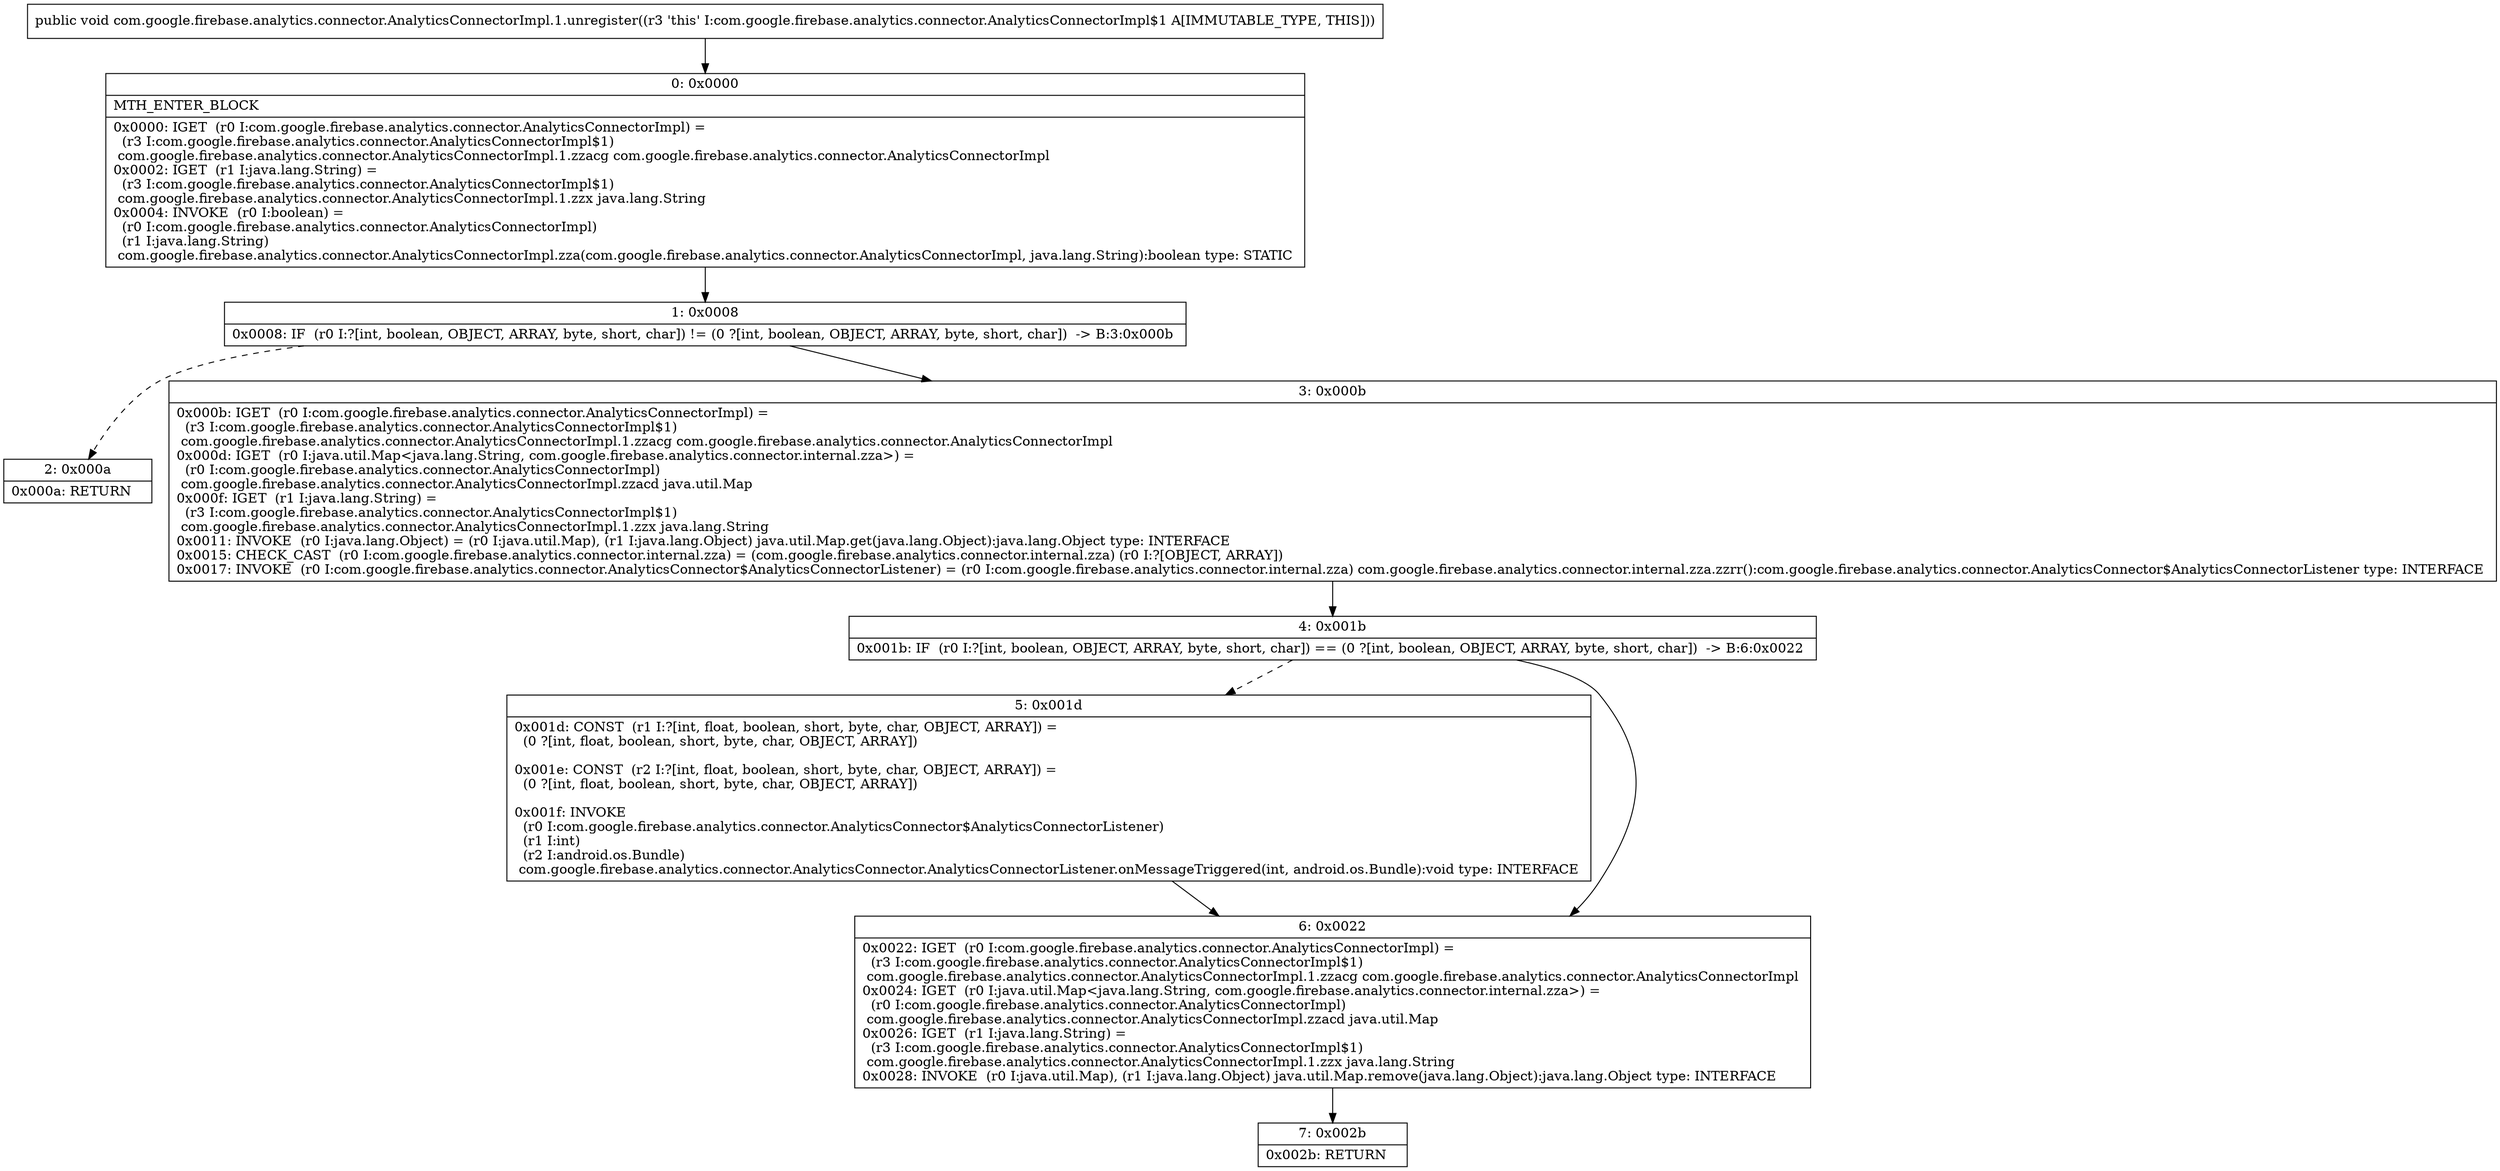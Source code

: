 digraph "CFG forcom.google.firebase.analytics.connector.AnalyticsConnectorImpl.1.unregister()V" {
Node_0 [shape=record,label="{0\:\ 0x0000|MTH_ENTER_BLOCK\l|0x0000: IGET  (r0 I:com.google.firebase.analytics.connector.AnalyticsConnectorImpl) = \l  (r3 I:com.google.firebase.analytics.connector.AnalyticsConnectorImpl$1)\l com.google.firebase.analytics.connector.AnalyticsConnectorImpl.1.zzacg com.google.firebase.analytics.connector.AnalyticsConnectorImpl \l0x0002: IGET  (r1 I:java.lang.String) = \l  (r3 I:com.google.firebase.analytics.connector.AnalyticsConnectorImpl$1)\l com.google.firebase.analytics.connector.AnalyticsConnectorImpl.1.zzx java.lang.String \l0x0004: INVOKE  (r0 I:boolean) = \l  (r0 I:com.google.firebase.analytics.connector.AnalyticsConnectorImpl)\l  (r1 I:java.lang.String)\l com.google.firebase.analytics.connector.AnalyticsConnectorImpl.zza(com.google.firebase.analytics.connector.AnalyticsConnectorImpl, java.lang.String):boolean type: STATIC \l}"];
Node_1 [shape=record,label="{1\:\ 0x0008|0x0008: IF  (r0 I:?[int, boolean, OBJECT, ARRAY, byte, short, char]) != (0 ?[int, boolean, OBJECT, ARRAY, byte, short, char])  \-\> B:3:0x000b \l}"];
Node_2 [shape=record,label="{2\:\ 0x000a|0x000a: RETURN   \l}"];
Node_3 [shape=record,label="{3\:\ 0x000b|0x000b: IGET  (r0 I:com.google.firebase.analytics.connector.AnalyticsConnectorImpl) = \l  (r3 I:com.google.firebase.analytics.connector.AnalyticsConnectorImpl$1)\l com.google.firebase.analytics.connector.AnalyticsConnectorImpl.1.zzacg com.google.firebase.analytics.connector.AnalyticsConnectorImpl \l0x000d: IGET  (r0 I:java.util.Map\<java.lang.String, com.google.firebase.analytics.connector.internal.zza\>) = \l  (r0 I:com.google.firebase.analytics.connector.AnalyticsConnectorImpl)\l com.google.firebase.analytics.connector.AnalyticsConnectorImpl.zzacd java.util.Map \l0x000f: IGET  (r1 I:java.lang.String) = \l  (r3 I:com.google.firebase.analytics.connector.AnalyticsConnectorImpl$1)\l com.google.firebase.analytics.connector.AnalyticsConnectorImpl.1.zzx java.lang.String \l0x0011: INVOKE  (r0 I:java.lang.Object) = (r0 I:java.util.Map), (r1 I:java.lang.Object) java.util.Map.get(java.lang.Object):java.lang.Object type: INTERFACE \l0x0015: CHECK_CAST  (r0 I:com.google.firebase.analytics.connector.internal.zza) = (com.google.firebase.analytics.connector.internal.zza) (r0 I:?[OBJECT, ARRAY]) \l0x0017: INVOKE  (r0 I:com.google.firebase.analytics.connector.AnalyticsConnector$AnalyticsConnectorListener) = (r0 I:com.google.firebase.analytics.connector.internal.zza) com.google.firebase.analytics.connector.internal.zza.zzrr():com.google.firebase.analytics.connector.AnalyticsConnector$AnalyticsConnectorListener type: INTERFACE \l}"];
Node_4 [shape=record,label="{4\:\ 0x001b|0x001b: IF  (r0 I:?[int, boolean, OBJECT, ARRAY, byte, short, char]) == (0 ?[int, boolean, OBJECT, ARRAY, byte, short, char])  \-\> B:6:0x0022 \l}"];
Node_5 [shape=record,label="{5\:\ 0x001d|0x001d: CONST  (r1 I:?[int, float, boolean, short, byte, char, OBJECT, ARRAY]) = \l  (0 ?[int, float, boolean, short, byte, char, OBJECT, ARRAY])\l \l0x001e: CONST  (r2 I:?[int, float, boolean, short, byte, char, OBJECT, ARRAY]) = \l  (0 ?[int, float, boolean, short, byte, char, OBJECT, ARRAY])\l \l0x001f: INVOKE  \l  (r0 I:com.google.firebase.analytics.connector.AnalyticsConnector$AnalyticsConnectorListener)\l  (r1 I:int)\l  (r2 I:android.os.Bundle)\l com.google.firebase.analytics.connector.AnalyticsConnector.AnalyticsConnectorListener.onMessageTriggered(int, android.os.Bundle):void type: INTERFACE \l}"];
Node_6 [shape=record,label="{6\:\ 0x0022|0x0022: IGET  (r0 I:com.google.firebase.analytics.connector.AnalyticsConnectorImpl) = \l  (r3 I:com.google.firebase.analytics.connector.AnalyticsConnectorImpl$1)\l com.google.firebase.analytics.connector.AnalyticsConnectorImpl.1.zzacg com.google.firebase.analytics.connector.AnalyticsConnectorImpl \l0x0024: IGET  (r0 I:java.util.Map\<java.lang.String, com.google.firebase.analytics.connector.internal.zza\>) = \l  (r0 I:com.google.firebase.analytics.connector.AnalyticsConnectorImpl)\l com.google.firebase.analytics.connector.AnalyticsConnectorImpl.zzacd java.util.Map \l0x0026: IGET  (r1 I:java.lang.String) = \l  (r3 I:com.google.firebase.analytics.connector.AnalyticsConnectorImpl$1)\l com.google.firebase.analytics.connector.AnalyticsConnectorImpl.1.zzx java.lang.String \l0x0028: INVOKE  (r0 I:java.util.Map), (r1 I:java.lang.Object) java.util.Map.remove(java.lang.Object):java.lang.Object type: INTERFACE \l}"];
Node_7 [shape=record,label="{7\:\ 0x002b|0x002b: RETURN   \l}"];
MethodNode[shape=record,label="{public void com.google.firebase.analytics.connector.AnalyticsConnectorImpl.1.unregister((r3 'this' I:com.google.firebase.analytics.connector.AnalyticsConnectorImpl$1 A[IMMUTABLE_TYPE, THIS])) }"];
MethodNode -> Node_0;
Node_0 -> Node_1;
Node_1 -> Node_2[style=dashed];
Node_1 -> Node_3;
Node_3 -> Node_4;
Node_4 -> Node_5[style=dashed];
Node_4 -> Node_6;
Node_5 -> Node_6;
Node_6 -> Node_7;
}

